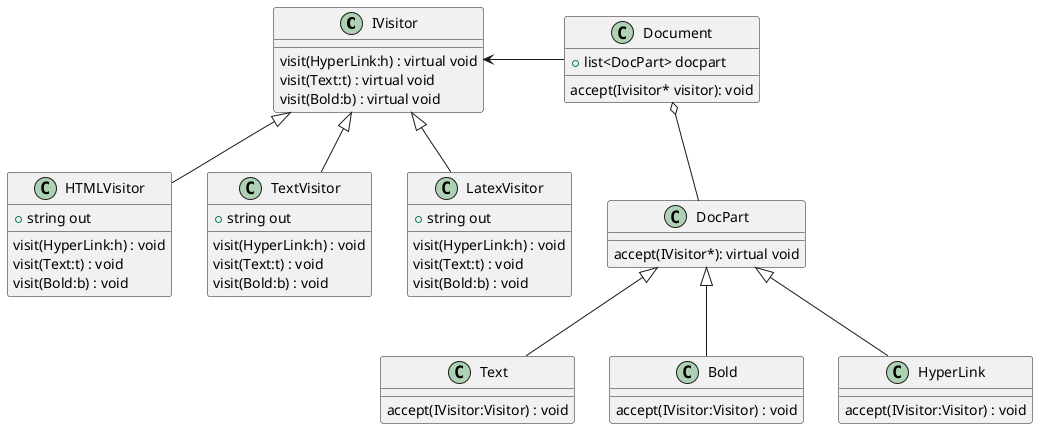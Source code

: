 @startUML

class IVisitor{
    visit(HyperLink:h) : virtual void
    visit(Text:t) : virtual void
    visit(Bold:b) : virtual void

}
class Document{
    +list<DocPart> docpart
    accept(Ivisitor* visitor): void

}
class DocPart{
    accept(IVisitor*): virtual void
}
class HTMLVisitor{
    +string out
    visit(HyperLink:h) : void
    visit(Text:t) : void
    visit(Bold:b) : void
}
class TextVisitor{
    +string out
    visit(HyperLink:h) : void
    visit(Text:t) : void
    visit(Bold:b) : void
}
class LatexVisitor{
    +string out
    visit(HyperLink:h) : void
    visit(Text:t) : void
    visit(Bold:b) : void
}
class Text{
    accept(IVisitor:Visitor) : void
}
class Bold{
    accept(IVisitor:Visitor) : void
}
class HyperLink{
    accept(IVisitor:Visitor) : void
}
IVisitor <|-- HTMLVisitor
IVisitor <|-- TextVisitor
IVisitor <|-- LatexVisitor

DocPart <|-- Text
DocPart <|-- Bold
DocPart <|-- HyperLink

Document o-- DocPart

IVisitor <- Document

@endUML